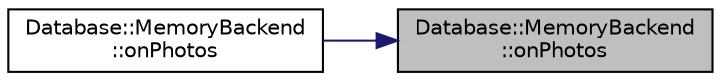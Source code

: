 digraph "Database::MemoryBackend::onPhotos"
{
 // LATEX_PDF_SIZE
  edge [fontname="Helvetica",fontsize="10",labelfontname="Helvetica",labelfontsize="10"];
  node [fontname="Helvetica",fontsize="10",shape=record];
  rankdir="RL";
  Node1 [label="Database::MemoryBackend\l::onPhotos",height=0.2,width=0.4,color="black", fillcolor="grey75", style="filled", fontcolor="black",tooltip=" "];
  Node1 -> Node2 [dir="back",color="midnightblue",fontsize="10",style="solid",fontname="Helvetica"];
  Node2 [label="Database::MemoryBackend\l::onPhotos",height=0.2,width=0.4,color="black", fillcolor="white", style="filled",URL="$class_database_1_1_memory_backend.html#aa1804f06e6cd9356f261c1f1f7c03670",tooltip=" "];
}
